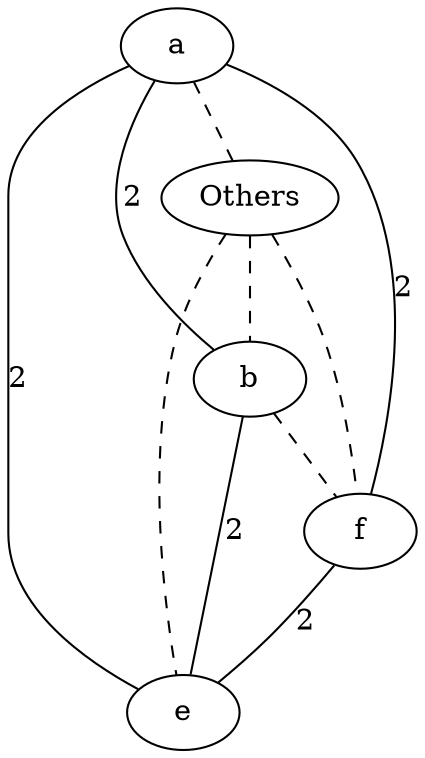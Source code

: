 strict graph "()" {
a;
Others;
b;
f;
e;
a -- Others  [color=black, style=dashed];
a -- b  [color=black, label=2, style=solid];
a -- f  [color=black, label=2, style=solid];
a -- e  [color=black, label=2, style=solid];
Others -- b  [color=black, style=dashed];
Others -- f  [color=black, style=dashed];
Others -- e  [color=black, style=dashed];
b -- f  [color=black, style=dashed];
b -- e  [color=black, label=2, style=solid];
f -- e  [color=black, label=2, style=solid];
}
